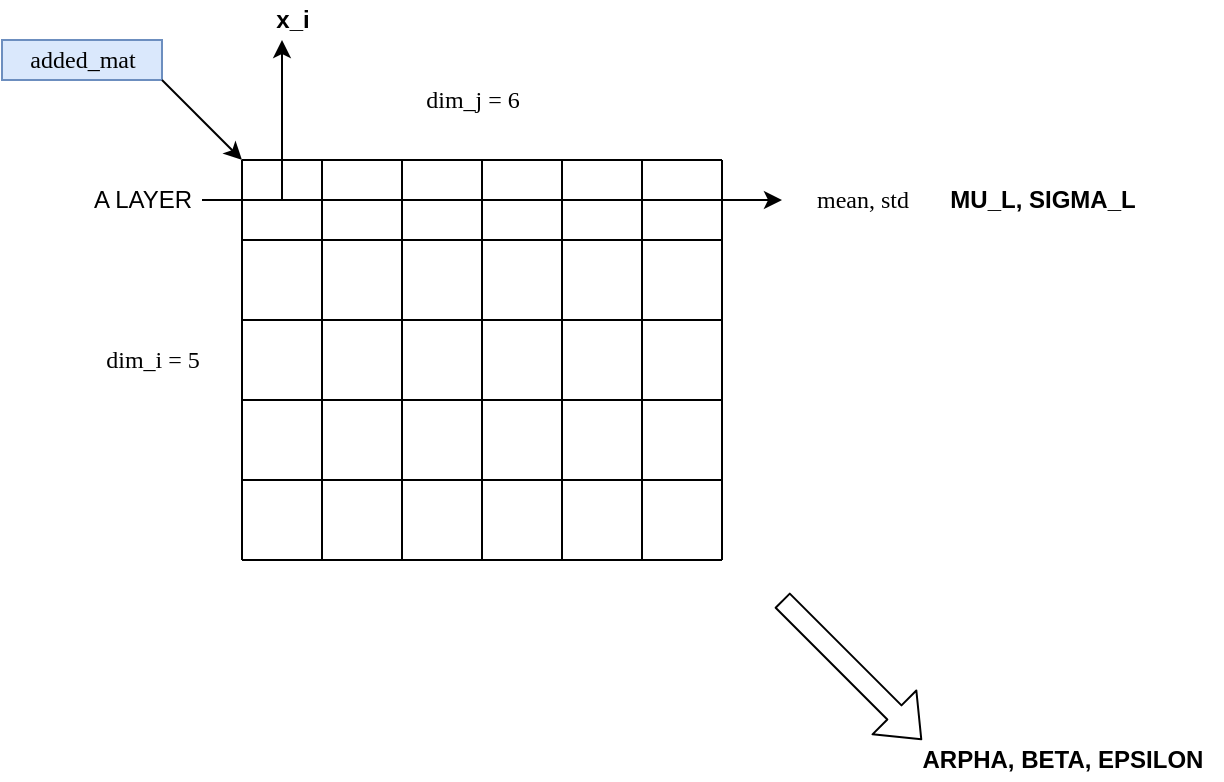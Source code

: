 <mxfile version="14.4.2" type="device"><diagram id="g-XTurczQUrYKAgMO5pv" name="第 1 页"><mxGraphModel dx="895" dy="652" grid="1" gridSize="10" guides="1" tooltips="1" connect="1" arrows="1" fold="1" page="1" pageScale="1" pageWidth="827" pageHeight="1169" math="0" shadow="0"><root><mxCell id="0"/><mxCell id="1" parent="0"/><mxCell id="mkv9hJmvSp_MTwzGPuL5-4" value="" style="endArrow=none;html=1;fontFamily=Verdana;" parent="1" edge="1"><mxGeometry width="50" height="50" relative="1" as="geometry"><mxPoint x="200" y="320" as="sourcePoint"/><mxPoint x="440" y="320" as="targetPoint"/></mxGeometry></mxCell><mxCell id="mkv9hJmvSp_MTwzGPuL5-5" value="" style="endArrow=none;html=1;fontFamily=Verdana;" parent="1" edge="1"><mxGeometry width="50" height="50" relative="1" as="geometry"><mxPoint x="200" y="360" as="sourcePoint"/><mxPoint x="440" y="360" as="targetPoint"/></mxGeometry></mxCell><mxCell id="mkv9hJmvSp_MTwzGPuL5-6" value="" style="endArrow=none;html=1;fontFamily=Verdana;" parent="1" edge="1"><mxGeometry width="50" height="50" relative="1" as="geometry"><mxPoint x="200" y="400" as="sourcePoint"/><mxPoint x="440" y="400" as="targetPoint"/></mxGeometry></mxCell><mxCell id="mkv9hJmvSp_MTwzGPuL5-7" value="" style="endArrow=none;html=1;fontFamily=Verdana;" parent="1" edge="1"><mxGeometry width="50" height="50" relative="1" as="geometry"><mxPoint x="200" y="440" as="sourcePoint"/><mxPoint x="440" y="440" as="targetPoint"/></mxGeometry></mxCell><mxCell id="mkv9hJmvSp_MTwzGPuL5-8" value="" style="endArrow=none;html=1;fontFamily=Verdana;" parent="1" edge="1"><mxGeometry width="50" height="50" relative="1" as="geometry"><mxPoint x="200" y="480" as="sourcePoint"/><mxPoint x="440" y="480" as="targetPoint"/></mxGeometry></mxCell><mxCell id="mkv9hJmvSp_MTwzGPuL5-9" value="" style="endArrow=none;html=1;fontFamily=Verdana;" parent="1" edge="1"><mxGeometry width="50" height="50" relative="1" as="geometry"><mxPoint x="200" y="520" as="sourcePoint"/><mxPoint x="440" y="520" as="targetPoint"/></mxGeometry></mxCell><mxCell id="mkv9hJmvSp_MTwzGPuL5-10" value="" style="endArrow=none;html=1;fontFamily=Verdana;" parent="1" edge="1"><mxGeometry width="50" height="50" relative="1" as="geometry"><mxPoint x="200" y="320" as="sourcePoint"/><mxPoint x="200" y="520" as="targetPoint"/></mxGeometry></mxCell><mxCell id="mkv9hJmvSp_MTwzGPuL5-11" value="" style="endArrow=none;html=1;fontFamily=Verdana;" parent="1" edge="1"><mxGeometry width="50" height="50" relative="1" as="geometry"><mxPoint x="440" y="320" as="sourcePoint"/><mxPoint x="440" y="520" as="targetPoint"/></mxGeometry></mxCell><mxCell id="mkv9hJmvSp_MTwzGPuL5-12" value="" style="endArrow=none;html=1;fontFamily=Verdana;" parent="1" edge="1"><mxGeometry width="50" height="50" relative="1" as="geometry"><mxPoint x="240" y="320" as="sourcePoint"/><mxPoint x="240" y="520" as="targetPoint"/></mxGeometry></mxCell><mxCell id="mkv9hJmvSp_MTwzGPuL5-13" value="" style="endArrow=none;html=1;fontFamily=Verdana;" parent="1" edge="1"><mxGeometry width="50" height="50" relative="1" as="geometry"><mxPoint x="280" y="320" as="sourcePoint"/><mxPoint x="280" y="520" as="targetPoint"/></mxGeometry></mxCell><mxCell id="mkv9hJmvSp_MTwzGPuL5-14" value="" style="endArrow=none;html=1;fontFamily=Verdana;" parent="1" edge="1"><mxGeometry width="50" height="50" relative="1" as="geometry"><mxPoint x="320" y="320" as="sourcePoint"/><mxPoint x="320" y="520" as="targetPoint"/></mxGeometry></mxCell><mxCell id="mkv9hJmvSp_MTwzGPuL5-15" value="dim_i = 5" style="text;html=1;align=center;verticalAlign=middle;resizable=0;points=[];autosize=1;fontFamily=Verdana;" parent="1" vertex="1"><mxGeometry x="120" y="410" width="70" height="20" as="geometry"/></mxCell><mxCell id="mkv9hJmvSp_MTwzGPuL5-16" value="" style="endArrow=none;html=1;" parent="1" edge="1"><mxGeometry width="50" height="50" relative="1" as="geometry"><mxPoint x="360" y="320" as="sourcePoint"/><mxPoint x="360" y="520" as="targetPoint"/></mxGeometry></mxCell><mxCell id="mkv9hJmvSp_MTwzGPuL5-17" value="" style="endArrow=none;html=1;" parent="1" edge="1"><mxGeometry width="50" height="50" relative="1" as="geometry"><mxPoint x="400" y="320" as="sourcePoint"/><mxPoint x="400" y="520" as="targetPoint"/></mxGeometry></mxCell><mxCell id="mkv9hJmvSp_MTwzGPuL5-18" value="dim_j = 6" style="text;html=1;align=center;verticalAlign=middle;resizable=0;points=[];autosize=1;fontFamily=Verdana;" parent="1" vertex="1"><mxGeometry x="275" y="280" width="80" height="20" as="geometry"/></mxCell><mxCell id="mkv9hJmvSp_MTwzGPuL5-19" value="" style="endArrow=classic;html=1;fontFamily=Verdana;" parent="1" edge="1"><mxGeometry width="50" height="50" relative="1" as="geometry"><mxPoint x="180" y="340" as="sourcePoint"/><mxPoint x="470" y="340" as="targetPoint"/></mxGeometry></mxCell><mxCell id="mkv9hJmvSp_MTwzGPuL5-20" value="mean, std" style="text;html=1;align=center;verticalAlign=middle;resizable=0;points=[];autosize=1;fontFamily=Verdana;" parent="1" vertex="1"><mxGeometry x="470" y="330" width="80" height="20" as="geometry"/></mxCell><mxCell id="mkv9hJmvSp_MTwzGPuL5-21" value="added_mat" style="text;html=1;align=center;verticalAlign=middle;resizable=0;points=[];autosize=1;fontFamily=Verdana;fillColor=#dae8fc;strokeColor=#6c8ebf;" parent="1" vertex="1"><mxGeometry x="80" y="260" width="80" height="20" as="geometry"/></mxCell><mxCell id="mkv9hJmvSp_MTwzGPuL5-22" value="" style="endArrow=classic;html=1;fontFamily=Verdana;exitX=1;exitY=1;exitDx=0;exitDy=0;exitPerimeter=0;" parent="1" source="mkv9hJmvSp_MTwzGPuL5-21" edge="1"><mxGeometry width="50" height="50" relative="1" as="geometry"><mxPoint x="330" y="400" as="sourcePoint"/><mxPoint x="200" y="320" as="targetPoint"/></mxGeometry></mxCell><mxCell id="6LWgZYp0Vnr39irS5Ryy-1" value="A LAYER" style="text;html=1;align=center;verticalAlign=middle;resizable=0;points=[];autosize=1;" vertex="1" parent="1"><mxGeometry x="120" y="330" width="60" height="20" as="geometry"/></mxCell><mxCell id="6LWgZYp0Vnr39irS5Ryy-2" value="ARPHA, BETA, EPSILON" style="text;html=1;align=center;verticalAlign=middle;resizable=0;points=[];autosize=1;fontStyle=1" vertex="1" parent="1"><mxGeometry x="530" y="610" width="160" height="20" as="geometry"/></mxCell><mxCell id="6LWgZYp0Vnr39irS5Ryy-3" value="" style="shape=flexArrow;endArrow=classic;html=1;" edge="1" parent="1"><mxGeometry width="50" height="50" relative="1" as="geometry"><mxPoint x="470" y="540" as="sourcePoint"/><mxPoint x="540" y="610" as="targetPoint"/></mxGeometry></mxCell><mxCell id="6LWgZYp0Vnr39irS5Ryy-4" value="&lt;b&gt;MU_L, SIGMA_L&lt;/b&gt;" style="text;html=1;align=center;verticalAlign=middle;resizable=0;points=[];autosize=1;" vertex="1" parent="1"><mxGeometry x="545" y="330" width="110" height="20" as="geometry"/></mxCell><mxCell id="6LWgZYp0Vnr39irS5Ryy-5" value="" style="endArrow=classic;html=1;" edge="1" parent="1"><mxGeometry width="50" height="50" relative="1" as="geometry"><mxPoint x="220" y="340" as="sourcePoint"/><mxPoint x="220" y="260" as="targetPoint"/></mxGeometry></mxCell><mxCell id="6LWgZYp0Vnr39irS5Ryy-6" value="x_i" style="text;html=1;align=center;verticalAlign=middle;resizable=0;points=[];autosize=1;fontStyle=1" vertex="1" parent="1"><mxGeometry x="210" y="240" width="30" height="20" as="geometry"/></mxCell></root></mxGraphModel></diagram></mxfile>